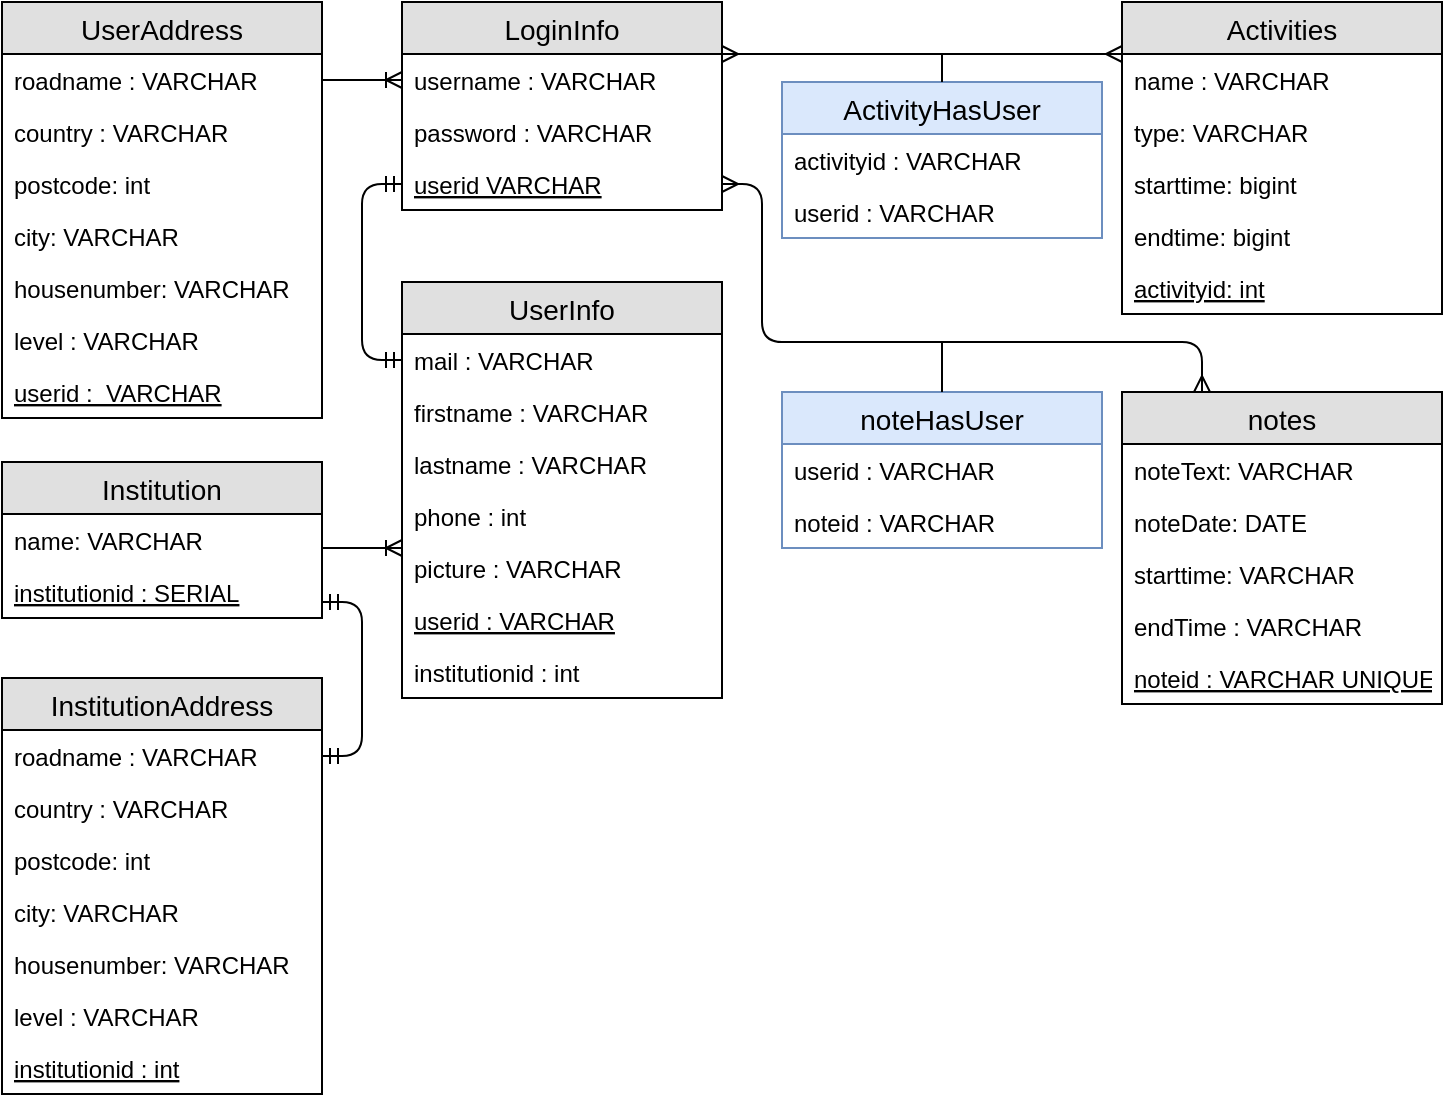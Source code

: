 <mxfile version="10.6.7" type="device"><diagram id="xKZHGFJ4ZoT0hvOmPIaG" name="Page-1"><mxGraphModel dx="1162" dy="645" grid="1" gridSize="10" guides="1" tooltips="1" connect="1" arrows="1" fold="1" page="1" pageScale="1" pageWidth="827" pageHeight="1169" math="0" shadow="0"><root><mxCell id="0"/><mxCell id="1" parent="0"/><mxCell id="e3RgF51XzskSxN0m8Nut-1" value="LoginInfo" style="swimlane;fontStyle=0;childLayout=stackLayout;horizontal=1;startSize=26;fillColor=#e0e0e0;horizontalStack=0;resizeParent=1;resizeParentMax=0;resizeLast=0;collapsible=1;marginBottom=0;swimlaneFillColor=#ffffff;align=center;fontSize=14;" vertex="1" parent="1"><mxGeometry x="240" y="40" width="160" height="104" as="geometry"/></mxCell><mxCell id="e3RgF51XzskSxN0m8Nut-2" value="username : VARCHAR&#10;" style="text;strokeColor=none;fillColor=none;spacingLeft=4;spacingRight=4;overflow=hidden;rotatable=0;points=[[0,0.5],[1,0.5]];portConstraint=eastwest;fontSize=12;" vertex="1" parent="e3RgF51XzskSxN0m8Nut-1"><mxGeometry y="26" width="160" height="26" as="geometry"/></mxCell><mxCell id="e3RgF51XzskSxN0m8Nut-3" value="password : VARCHAR" style="text;strokeColor=none;fillColor=none;spacingLeft=4;spacingRight=4;overflow=hidden;rotatable=0;points=[[0,0.5],[1,0.5]];portConstraint=eastwest;fontSize=12;" vertex="1" parent="e3RgF51XzskSxN0m8Nut-1"><mxGeometry y="52" width="160" height="26" as="geometry"/></mxCell><mxCell id="e3RgF51XzskSxN0m8Nut-4" value="userid VARCHAR&#10;" style="text;strokeColor=none;fillColor=none;spacingLeft=4;spacingRight=4;overflow=hidden;rotatable=0;points=[[0,0.5],[1,0.5]];portConstraint=eastwest;fontSize=12;fontStyle=4" vertex="1" parent="e3RgF51XzskSxN0m8Nut-1"><mxGeometry y="78" width="160" height="26" as="geometry"/></mxCell><mxCell id="e3RgF51XzskSxN0m8Nut-9" value="UserInfo" style="swimlane;fontStyle=0;childLayout=stackLayout;horizontal=1;startSize=26;fillColor=#e0e0e0;horizontalStack=0;resizeParent=1;resizeParentMax=0;resizeLast=0;collapsible=1;marginBottom=0;swimlaneFillColor=#ffffff;align=center;fontSize=14;" vertex="1" parent="1"><mxGeometry x="240" y="180" width="160" height="208" as="geometry"/></mxCell><mxCell id="e3RgF51XzskSxN0m8Nut-10" value="mail : VARCHAR" style="text;strokeColor=none;fillColor=none;spacingLeft=4;spacingRight=4;overflow=hidden;rotatable=0;points=[[0,0.5],[1,0.5]];portConstraint=eastwest;fontSize=12;" vertex="1" parent="e3RgF51XzskSxN0m8Nut-9"><mxGeometry y="26" width="160" height="26" as="geometry"/></mxCell><mxCell id="e3RgF51XzskSxN0m8Nut-11" value="firstname : VARCHAR" style="text;strokeColor=none;fillColor=none;spacingLeft=4;spacingRight=4;overflow=hidden;rotatable=0;points=[[0,0.5],[1,0.5]];portConstraint=eastwest;fontSize=12;" vertex="1" parent="e3RgF51XzskSxN0m8Nut-9"><mxGeometry y="52" width="160" height="26" as="geometry"/></mxCell><mxCell id="e3RgF51XzskSxN0m8Nut-12" value="lastname : VARCHAR" style="text;strokeColor=none;fillColor=none;spacingLeft=4;spacingRight=4;overflow=hidden;rotatable=0;points=[[0,0.5],[1,0.5]];portConstraint=eastwest;fontSize=12;" vertex="1" parent="e3RgF51XzskSxN0m8Nut-9"><mxGeometry y="78" width="160" height="26" as="geometry"/></mxCell><mxCell id="e3RgF51XzskSxN0m8Nut-16" value="phone : int" style="text;strokeColor=none;fillColor=none;spacingLeft=4;spacingRight=4;overflow=hidden;rotatable=0;points=[[0,0.5],[1,0.5]];portConstraint=eastwest;fontSize=12;" vertex="1" parent="e3RgF51XzskSxN0m8Nut-9"><mxGeometry y="104" width="160" height="26" as="geometry"/></mxCell><mxCell id="e3RgF51XzskSxN0m8Nut-17" value="picture : VARCHAR" style="text;strokeColor=none;fillColor=none;spacingLeft=4;spacingRight=4;overflow=hidden;rotatable=0;points=[[0,0.5],[1,0.5]];portConstraint=eastwest;fontSize=12;" vertex="1" parent="e3RgF51XzskSxN0m8Nut-9"><mxGeometry y="130" width="160" height="26" as="geometry"/></mxCell><mxCell id="e3RgF51XzskSxN0m8Nut-18" value="userid : VARCHAR" style="text;strokeColor=none;fillColor=none;spacingLeft=4;spacingRight=4;overflow=hidden;rotatable=0;points=[[0,0.5],[1,0.5]];portConstraint=eastwest;fontSize=12;fontStyle=4" vertex="1" parent="e3RgF51XzskSxN0m8Nut-9"><mxGeometry y="156" width="160" height="26" as="geometry"/></mxCell><mxCell id="e3RgF51XzskSxN0m8Nut-19" value="institutionid : int" style="text;strokeColor=none;fillColor=none;spacingLeft=4;spacingRight=4;overflow=hidden;rotatable=0;points=[[0,0.5],[1,0.5]];portConstraint=eastwest;fontSize=12;" vertex="1" parent="e3RgF51XzskSxN0m8Nut-9"><mxGeometry y="182" width="160" height="26" as="geometry"/></mxCell><mxCell id="e3RgF51XzskSxN0m8Nut-20" value="InstitutionAddress" style="swimlane;fontStyle=0;childLayout=stackLayout;horizontal=1;startSize=26;fillColor=#e0e0e0;horizontalStack=0;resizeParent=1;resizeParentMax=0;resizeLast=0;collapsible=1;marginBottom=0;swimlaneFillColor=#ffffff;align=center;fontSize=14;" vertex="1" parent="1"><mxGeometry x="40" y="378" width="160" height="208" as="geometry"/></mxCell><mxCell id="e3RgF51XzskSxN0m8Nut-21" value="roadname : VARCHAR" style="text;strokeColor=none;fillColor=none;spacingLeft=4;spacingRight=4;overflow=hidden;rotatable=0;points=[[0,0.5],[1,0.5]];portConstraint=eastwest;fontSize=12;" vertex="1" parent="e3RgF51XzskSxN0m8Nut-20"><mxGeometry y="26" width="160" height="26" as="geometry"/></mxCell><mxCell id="e3RgF51XzskSxN0m8Nut-22" value="country : VARCHAR" style="text;strokeColor=none;fillColor=none;spacingLeft=4;spacingRight=4;overflow=hidden;rotatable=0;points=[[0,0.5],[1,0.5]];portConstraint=eastwest;fontSize=12;" vertex="1" parent="e3RgF51XzskSxN0m8Nut-20"><mxGeometry y="52" width="160" height="26" as="geometry"/></mxCell><mxCell id="e3RgF51XzskSxN0m8Nut-23" value="postcode: int" style="text;strokeColor=none;fillColor=none;spacingLeft=4;spacingRight=4;overflow=hidden;rotatable=0;points=[[0,0.5],[1,0.5]];portConstraint=eastwest;fontSize=12;" vertex="1" parent="e3RgF51XzskSxN0m8Nut-20"><mxGeometry y="78" width="160" height="26" as="geometry"/></mxCell><mxCell id="e3RgF51XzskSxN0m8Nut-24" value="city: VARCHAR" style="text;strokeColor=none;fillColor=none;spacingLeft=4;spacingRight=4;overflow=hidden;rotatable=0;points=[[0,0.5],[1,0.5]];portConstraint=eastwest;fontSize=12;" vertex="1" parent="e3RgF51XzskSxN0m8Nut-20"><mxGeometry y="104" width="160" height="26" as="geometry"/></mxCell><mxCell id="e3RgF51XzskSxN0m8Nut-25" value="housenumber: VARCHAR" style="text;strokeColor=none;fillColor=none;spacingLeft=4;spacingRight=4;overflow=hidden;rotatable=0;points=[[0,0.5],[1,0.5]];portConstraint=eastwest;fontSize=12;" vertex="1" parent="e3RgF51XzskSxN0m8Nut-20"><mxGeometry y="130" width="160" height="26" as="geometry"/></mxCell><mxCell id="e3RgF51XzskSxN0m8Nut-26" value="level : VARCHAR" style="text;strokeColor=none;fillColor=none;spacingLeft=4;spacingRight=4;overflow=hidden;rotatable=0;points=[[0,0.5],[1,0.5]];portConstraint=eastwest;fontSize=12;" vertex="1" parent="e3RgF51XzskSxN0m8Nut-20"><mxGeometry y="156" width="160" height="26" as="geometry"/></mxCell><mxCell id="e3RgF51XzskSxN0m8Nut-27" value="institutionid : int" style="text;strokeColor=none;fillColor=none;spacingLeft=4;spacingRight=4;overflow=hidden;rotatable=0;points=[[0,0.5],[1,0.5]];portConstraint=eastwest;fontSize=12;fontStyle=4" vertex="1" parent="e3RgF51XzskSxN0m8Nut-20"><mxGeometry y="182" width="160" height="26" as="geometry"/></mxCell><mxCell id="e3RgF51XzskSxN0m8Nut-28" value="Activities" style="swimlane;fontStyle=0;childLayout=stackLayout;horizontal=1;startSize=26;fillColor=#e0e0e0;horizontalStack=0;resizeParent=1;resizeParentMax=0;resizeLast=0;collapsible=1;marginBottom=0;swimlaneFillColor=#ffffff;align=center;fontSize=14;" vertex="1" parent="1"><mxGeometry x="600" y="40" width="160" height="156" as="geometry"/></mxCell><mxCell id="e3RgF51XzskSxN0m8Nut-29" value="name : VARCHAR" style="text;strokeColor=none;fillColor=none;spacingLeft=4;spacingRight=4;overflow=hidden;rotatable=0;points=[[0,0.5],[1,0.5]];portConstraint=eastwest;fontSize=12;" vertex="1" parent="e3RgF51XzskSxN0m8Nut-28"><mxGeometry y="26" width="160" height="26" as="geometry"/></mxCell><mxCell id="e3RgF51XzskSxN0m8Nut-30" value="type: VARCHAR" style="text;strokeColor=none;fillColor=none;spacingLeft=4;spacingRight=4;overflow=hidden;rotatable=0;points=[[0,0.5],[1,0.5]];portConstraint=eastwest;fontSize=12;" vertex="1" parent="e3RgF51XzskSxN0m8Nut-28"><mxGeometry y="52" width="160" height="26" as="geometry"/></mxCell><mxCell id="e3RgF51XzskSxN0m8Nut-31" value="starttime: bigint" style="text;strokeColor=none;fillColor=none;spacingLeft=4;spacingRight=4;overflow=hidden;rotatable=0;points=[[0,0.5],[1,0.5]];portConstraint=eastwest;fontSize=12;" vertex="1" parent="e3RgF51XzskSxN0m8Nut-28"><mxGeometry y="78" width="160" height="26" as="geometry"/></mxCell><mxCell id="e3RgF51XzskSxN0m8Nut-32" value="endtime: bigint" style="text;strokeColor=none;fillColor=none;spacingLeft=4;spacingRight=4;overflow=hidden;rotatable=0;points=[[0,0.5],[1,0.5]];portConstraint=eastwest;fontSize=12;" vertex="1" parent="e3RgF51XzskSxN0m8Nut-28"><mxGeometry y="104" width="160" height="26" as="geometry"/></mxCell><mxCell id="e3RgF51XzskSxN0m8Nut-35" value="activityid: int" style="text;strokeColor=none;fillColor=none;spacingLeft=4;spacingRight=4;overflow=hidden;rotatable=0;points=[[0,0.5],[1,0.5]];portConstraint=eastwest;fontSize=12;fontStyle=4" vertex="1" parent="e3RgF51XzskSxN0m8Nut-28"><mxGeometry y="130" width="160" height="26" as="geometry"/></mxCell><mxCell id="e3RgF51XzskSxN0m8Nut-36" value="Institution" style="swimlane;fontStyle=0;childLayout=stackLayout;horizontal=1;startSize=26;fillColor=#e0e0e0;horizontalStack=0;resizeParent=1;resizeParentMax=0;resizeLast=0;collapsible=1;marginBottom=0;swimlaneFillColor=#ffffff;align=center;fontSize=14;" vertex="1" parent="1"><mxGeometry x="40" y="270" width="160" height="78" as="geometry"/></mxCell><mxCell id="e3RgF51XzskSxN0m8Nut-37" value="name: VARCHAR&#10;" style="text;strokeColor=none;fillColor=none;spacingLeft=4;spacingRight=4;overflow=hidden;rotatable=0;points=[[0,0.5],[1,0.5]];portConstraint=eastwest;fontSize=12;" vertex="1" parent="e3RgF51XzskSxN0m8Nut-36"><mxGeometry y="26" width="160" height="26" as="geometry"/></mxCell><mxCell id="e3RgF51XzskSxN0m8Nut-39" value="institutionid : SERIAL&#10;" style="text;strokeColor=none;fillColor=none;spacingLeft=4;spacingRight=4;overflow=hidden;rotatable=0;points=[[0,0.5],[1,0.5]];portConstraint=eastwest;fontSize=12;fontStyle=4" vertex="1" parent="e3RgF51XzskSxN0m8Nut-36"><mxGeometry y="52" width="160" height="26" as="geometry"/></mxCell><mxCell id="e3RgF51XzskSxN0m8Nut-40" value="UserAddress" style="swimlane;fontStyle=0;childLayout=stackLayout;horizontal=1;startSize=26;fillColor=#e0e0e0;horizontalStack=0;resizeParent=1;resizeParentMax=0;resizeLast=0;collapsible=1;marginBottom=0;swimlaneFillColor=#ffffff;align=center;fontSize=14;" vertex="1" parent="1"><mxGeometry x="40" y="40" width="160" height="208" as="geometry"/></mxCell><mxCell id="e3RgF51XzskSxN0m8Nut-41" value="roadname : VARCHAR" style="text;strokeColor=none;fillColor=none;spacingLeft=4;spacingRight=4;overflow=hidden;rotatable=0;points=[[0,0.5],[1,0.5]];portConstraint=eastwest;fontSize=12;" vertex="1" parent="e3RgF51XzskSxN0m8Nut-40"><mxGeometry y="26" width="160" height="26" as="geometry"/></mxCell><mxCell id="e3RgF51XzskSxN0m8Nut-42" value="country : VARCHAR" style="text;strokeColor=none;fillColor=none;spacingLeft=4;spacingRight=4;overflow=hidden;rotatable=0;points=[[0,0.5],[1,0.5]];portConstraint=eastwest;fontSize=12;" vertex="1" parent="e3RgF51XzskSxN0m8Nut-40"><mxGeometry y="52" width="160" height="26" as="geometry"/></mxCell><mxCell id="e3RgF51XzskSxN0m8Nut-43" value="postcode: int" style="text;strokeColor=none;fillColor=none;spacingLeft=4;spacingRight=4;overflow=hidden;rotatable=0;points=[[0,0.5],[1,0.5]];portConstraint=eastwest;fontSize=12;" vertex="1" parent="e3RgF51XzskSxN0m8Nut-40"><mxGeometry y="78" width="160" height="26" as="geometry"/></mxCell><mxCell id="e3RgF51XzskSxN0m8Nut-44" value="city: VARCHAR" style="text;strokeColor=none;fillColor=none;spacingLeft=4;spacingRight=4;overflow=hidden;rotatable=0;points=[[0,0.5],[1,0.5]];portConstraint=eastwest;fontSize=12;" vertex="1" parent="e3RgF51XzskSxN0m8Nut-40"><mxGeometry y="104" width="160" height="26" as="geometry"/></mxCell><mxCell id="e3RgF51XzskSxN0m8Nut-45" value="housenumber: VARCHAR" style="text;strokeColor=none;fillColor=none;spacingLeft=4;spacingRight=4;overflow=hidden;rotatable=0;points=[[0,0.5],[1,0.5]];portConstraint=eastwest;fontSize=12;" vertex="1" parent="e3RgF51XzskSxN0m8Nut-40"><mxGeometry y="130" width="160" height="26" as="geometry"/></mxCell><mxCell id="e3RgF51XzskSxN0m8Nut-46" value="level : VARCHAR" style="text;strokeColor=none;fillColor=none;spacingLeft=4;spacingRight=4;overflow=hidden;rotatable=0;points=[[0,0.5],[1,0.5]];portConstraint=eastwest;fontSize=12;" vertex="1" parent="e3RgF51XzskSxN0m8Nut-40"><mxGeometry y="156" width="160" height="26" as="geometry"/></mxCell><mxCell id="e3RgF51XzskSxN0m8Nut-47" value="userid :  VARCHAR" style="text;strokeColor=none;fillColor=none;spacingLeft=4;spacingRight=4;overflow=hidden;rotatable=0;points=[[0,0.5],[1,0.5]];portConstraint=eastwest;fontSize=12;fontStyle=4" vertex="1" parent="e3RgF51XzskSxN0m8Nut-40"><mxGeometry y="182" width="160" height="26" as="geometry"/></mxCell><mxCell id="e3RgF51XzskSxN0m8Nut-48" value="notes" style="swimlane;fontStyle=0;childLayout=stackLayout;horizontal=1;startSize=26;fillColor=#e0e0e0;horizontalStack=0;resizeParent=1;resizeParentMax=0;resizeLast=0;collapsible=1;marginBottom=0;swimlaneFillColor=#ffffff;align=center;fontSize=14;" vertex="1" parent="1"><mxGeometry x="600" y="235" width="160" height="156" as="geometry"/></mxCell><mxCell id="e3RgF51XzskSxN0m8Nut-49" value="noteText: VARCHAR" style="text;strokeColor=none;fillColor=none;spacingLeft=4;spacingRight=4;overflow=hidden;rotatable=0;points=[[0,0.5],[1,0.5]];portConstraint=eastwest;fontSize=12;" vertex="1" parent="e3RgF51XzskSxN0m8Nut-48"><mxGeometry y="26" width="160" height="26" as="geometry"/></mxCell><mxCell id="e3RgF51XzskSxN0m8Nut-50" value="noteDate: DATE" style="text;strokeColor=none;fillColor=none;spacingLeft=4;spacingRight=4;overflow=hidden;rotatable=0;points=[[0,0.5],[1,0.5]];portConstraint=eastwest;fontSize=12;" vertex="1" parent="e3RgF51XzskSxN0m8Nut-48"><mxGeometry y="52" width="160" height="26" as="geometry"/></mxCell><mxCell id="e3RgF51XzskSxN0m8Nut-51" value="starttime: VARCHAR" style="text;strokeColor=none;fillColor=none;spacingLeft=4;spacingRight=4;overflow=hidden;rotatable=0;points=[[0,0.5],[1,0.5]];portConstraint=eastwest;fontSize=12;" vertex="1" parent="e3RgF51XzskSxN0m8Nut-48"><mxGeometry y="78" width="160" height="26" as="geometry"/></mxCell><mxCell id="e3RgF51XzskSxN0m8Nut-52" value="endTime : VARCHAR" style="text;strokeColor=none;fillColor=none;spacingLeft=4;spacingRight=4;overflow=hidden;rotatable=0;points=[[0,0.5],[1,0.5]];portConstraint=eastwest;fontSize=12;" vertex="1" parent="e3RgF51XzskSxN0m8Nut-48"><mxGeometry y="104" width="160" height="26" as="geometry"/></mxCell><mxCell id="e3RgF51XzskSxN0m8Nut-53" value="noteid : VARCHAR UNIQUE" style="text;strokeColor=none;fillColor=none;spacingLeft=4;spacingRight=4;overflow=hidden;rotatable=0;points=[[0,0.5],[1,0.5]];portConstraint=eastwest;fontSize=12;fontStyle=4" vertex="1" parent="e3RgF51XzskSxN0m8Nut-48"><mxGeometry y="130" width="160" height="26" as="geometry"/></mxCell><mxCell id="e3RgF51XzskSxN0m8Nut-56" value="noteHasUser" style="swimlane;fontStyle=0;childLayout=stackLayout;horizontal=1;startSize=26;horizontalStack=0;resizeParent=1;resizeParentMax=0;resizeLast=0;collapsible=1;marginBottom=0;swimlaneFillColor=#ffffff;align=center;fontSize=14;fillColor=#dae8fc;strokeColor=#6c8ebf;" vertex="1" parent="1"><mxGeometry x="430" y="235" width="160" height="78" as="geometry"/></mxCell><mxCell id="e3RgF51XzskSxN0m8Nut-57" value="userid : VARCHAR" style="text;strokeColor=none;fillColor=none;spacingLeft=4;spacingRight=4;overflow=hidden;rotatable=0;points=[[0,0.5],[1,0.5]];portConstraint=eastwest;fontSize=12;" vertex="1" parent="e3RgF51XzskSxN0m8Nut-56"><mxGeometry y="26" width="160" height="26" as="geometry"/></mxCell><mxCell id="e3RgF51XzskSxN0m8Nut-58" value="noteid : VARCHAR" style="text;strokeColor=none;fillColor=none;spacingLeft=4;spacingRight=4;overflow=hidden;rotatable=0;points=[[0,0.5],[1,0.5]];portConstraint=eastwest;fontSize=12;" vertex="1" parent="e3RgF51XzskSxN0m8Nut-56"><mxGeometry y="52" width="160" height="26" as="geometry"/></mxCell><mxCell id="e3RgF51XzskSxN0m8Nut-71" value="" style="edgeStyle=entityRelationEdgeStyle;fontSize=12;html=1;endArrow=ERoneToMany;jumpStyle=arc;" edge="1" parent="1" source="e3RgF51XzskSxN0m8Nut-41" target="e3RgF51XzskSxN0m8Nut-2"><mxGeometry width="100" height="100" relative="1" as="geometry"><mxPoint x="270" y="340" as="sourcePoint"/><mxPoint x="400" y="300" as="targetPoint"/></mxGeometry></mxCell><mxCell id="e3RgF51XzskSxN0m8Nut-72" value="" style="edgeStyle=orthogonalEdgeStyle;fontSize=12;html=1;endArrow=ERmandOne;startArrow=ERmandOne;entryX=0;entryY=0.5;entryDx=0;entryDy=0;exitX=0;exitY=0.5;exitDx=0;exitDy=0;" edge="1" parent="1" source="e3RgF51XzskSxN0m8Nut-10" target="e3RgF51XzskSxN0m8Nut-4"><mxGeometry width="100" height="100" relative="1" as="geometry"><mxPoint x="390" y="209" as="sourcePoint"/><mxPoint x="390" y="290" as="targetPoint"/><Array as="points"><mxPoint x="220" y="219"/><mxPoint x="220" y="131"/></Array></mxGeometry></mxCell><mxCell id="e3RgF51XzskSxN0m8Nut-73" value="ActivityHasUser" style="swimlane;fontStyle=0;childLayout=stackLayout;horizontal=1;startSize=26;fillColor=#dae8fc;horizontalStack=0;resizeParent=1;resizeParentMax=0;resizeLast=0;collapsible=1;marginBottom=0;swimlaneFillColor=#ffffff;align=center;fontSize=14;strokeColor=#6c8ebf;" vertex="1" parent="1"><mxGeometry x="430" y="80" width="160" height="78" as="geometry"/></mxCell><mxCell id="e3RgF51XzskSxN0m8Nut-74" value="activityid : VARCHAR" style="text;strokeColor=none;fillColor=none;spacingLeft=4;spacingRight=4;overflow=hidden;rotatable=0;points=[[0,0.5],[1,0.5]];portConstraint=eastwest;fontSize=12;" vertex="1" parent="e3RgF51XzskSxN0m8Nut-73"><mxGeometry y="26" width="160" height="26" as="geometry"/></mxCell><mxCell id="e3RgF51XzskSxN0m8Nut-75" value="userid : VARCHAR" style="text;strokeColor=none;fillColor=none;spacingLeft=4;spacingRight=4;overflow=hidden;rotatable=0;points=[[0,0.5],[1,0.5]];portConstraint=eastwest;fontSize=12;" vertex="1" parent="e3RgF51XzskSxN0m8Nut-73"><mxGeometry y="52" width="160" height="26" as="geometry"/></mxCell><mxCell id="e3RgF51XzskSxN0m8Nut-76" value="" style="edgeStyle=orthogonalEdgeStyle;fontSize=12;html=1;endArrow=ERmany;startArrow=ERmany;rounded=1;comic=0;shadow=0;jumpStyle=gap;exitX=1;exitY=0.25;exitDx=0;exitDy=0;" edge="1" parent="1" source="e3RgF51XzskSxN0m8Nut-1" target="e3RgF51XzskSxN0m8Nut-28"><mxGeometry width="100" height="100" relative="1" as="geometry"><mxPoint x="160" y="40" as="sourcePoint"/><mxPoint x="570" y="20" as="targetPoint"/><Array as="points"><mxPoint x="600" y="66"/><mxPoint x="600" y="66"/></Array></mxGeometry></mxCell><mxCell id="e3RgF51XzskSxN0m8Nut-81" value="" style="endArrow=none;html=1;shadow=0;exitX=0.5;exitY=0;exitDx=0;exitDy=0;" edge="1" parent="1" source="e3RgF51XzskSxN0m8Nut-73"><mxGeometry width="50" height="50" relative="1" as="geometry"><mxPoint x="560.143" y="106" as="sourcePoint"/><mxPoint x="510" y="66" as="targetPoint"/></mxGeometry></mxCell><mxCell id="e3RgF51XzskSxN0m8Nut-82" value="" style="edgeStyle=orthogonalEdgeStyle;fontSize=12;html=1;endArrow=ERoneToMany;shadow=0;" edge="1" parent="1" source="e3RgF51XzskSxN0m8Nut-37" target="e3RgF51XzskSxN0m8Nut-17"><mxGeometry width="100" height="100" relative="1" as="geometry"><mxPoint x="-150" y="460" as="sourcePoint"/><mxPoint x="-50" y="360" as="targetPoint"/><Array as="points"><mxPoint x="230" y="313"/><mxPoint x="230" y="313"/></Array></mxGeometry></mxCell><mxCell id="e3RgF51XzskSxN0m8Nut-87" value="" style="edgeStyle=orthogonalEdgeStyle;fontSize=12;html=1;endArrow=ERmandOne;startArrow=ERmandOne;shadow=0;" edge="1" parent="1" source="e3RgF51XzskSxN0m8Nut-39" target="e3RgF51XzskSxN0m8Nut-21"><mxGeometry width="100" height="100" relative="1" as="geometry"><mxPoint x="70" y="660" as="sourcePoint"/><mxPoint x="170" y="560" as="targetPoint"/><Array as="points"><mxPoint x="220" y="340"/><mxPoint x="220" y="417"/></Array></mxGeometry></mxCell><mxCell id="e3RgF51XzskSxN0m8Nut-88" value="" style="edgeStyle=orthogonalEdgeStyle;fontSize=12;html=1;endArrow=ERmany;startArrow=ERmany;entryX=0.25;entryY=0;entryDx=0;entryDy=0;rounded=1;comic=0;shadow=0;jumpStyle=gap;exitX=1;exitY=0.5;exitDx=0;exitDy=0;" edge="1" parent="1" source="e3RgF51XzskSxN0m8Nut-4" target="e3RgF51XzskSxN0m8Nut-48"><mxGeometry width="100" height="100" relative="1" as="geometry"><mxPoint x="410.143" y="76" as="sourcePoint"/><mxPoint x="699.857" y="50.286" as="targetPoint"/><Array as="points"><mxPoint x="420" y="131"/><mxPoint x="420" y="210"/><mxPoint x="640" y="210"/></Array></mxGeometry></mxCell><mxCell id="e3RgF51XzskSxN0m8Nut-89" value="" style="endArrow=none;html=1;shadow=0;exitX=0.5;exitY=0;exitDx=0;exitDy=0;" edge="1" parent="1" source="e3RgF51XzskSxN0m8Nut-56"><mxGeometry width="50" height="50" relative="1" as="geometry"><mxPoint x="559.857" y="50.286" as="sourcePoint"/><mxPoint x="510" y="210" as="targetPoint"/></mxGeometry></mxCell></root></mxGraphModel></diagram></mxfile>
